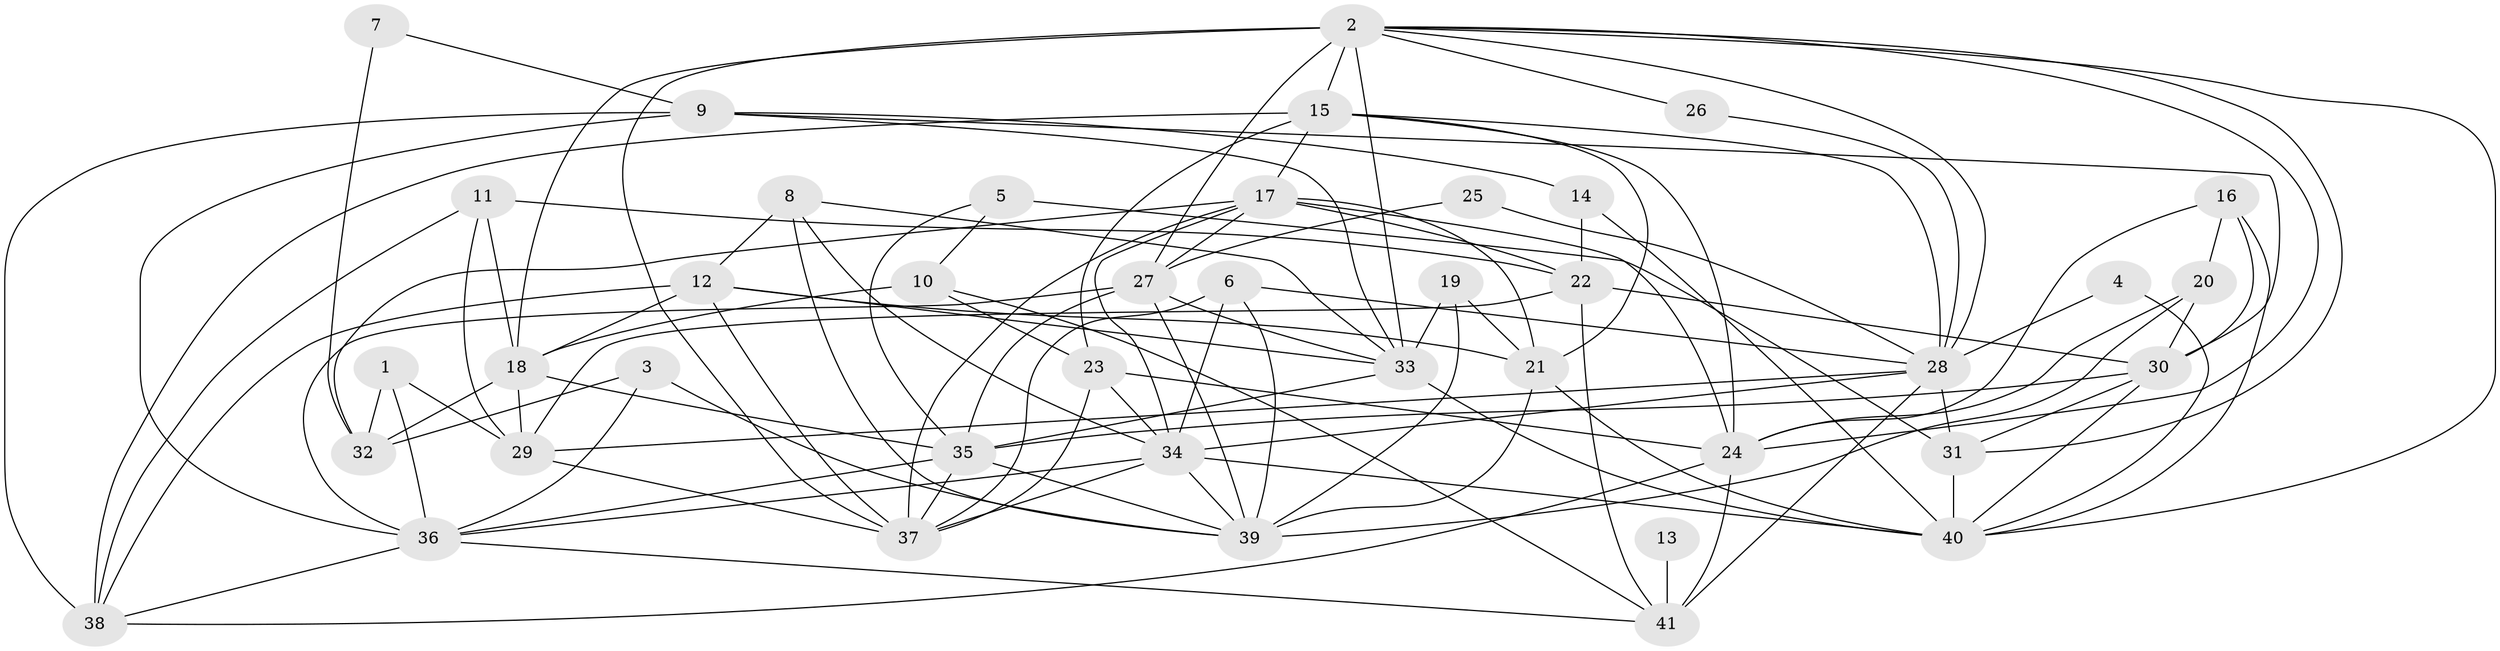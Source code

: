 // original degree distribution, {2: 0.12195121951219512, 5: 0.24390243902439024, 4: 0.23170731707317074, 6: 0.07317073170731707, 3: 0.2926829268292683, 9: 0.012195121951219513, 8: 0.012195121951219513, 7: 0.012195121951219513}
// Generated by graph-tools (version 1.1) at 2025/26/03/09/25 03:26:21]
// undirected, 41 vertices, 114 edges
graph export_dot {
graph [start="1"]
  node [color=gray90,style=filled];
  1;
  2;
  3;
  4;
  5;
  6;
  7;
  8;
  9;
  10;
  11;
  12;
  13;
  14;
  15;
  16;
  17;
  18;
  19;
  20;
  21;
  22;
  23;
  24;
  25;
  26;
  27;
  28;
  29;
  30;
  31;
  32;
  33;
  34;
  35;
  36;
  37;
  38;
  39;
  40;
  41;
  1 -- 29 [weight=1.0];
  1 -- 32 [weight=1.0];
  1 -- 36 [weight=1.0];
  2 -- 15 [weight=1.0];
  2 -- 18 [weight=2.0];
  2 -- 24 [weight=1.0];
  2 -- 26 [weight=1.0];
  2 -- 27 [weight=2.0];
  2 -- 28 [weight=1.0];
  2 -- 31 [weight=1.0];
  2 -- 33 [weight=1.0];
  2 -- 37 [weight=1.0];
  2 -- 40 [weight=1.0];
  3 -- 32 [weight=1.0];
  3 -- 36 [weight=1.0];
  3 -- 39 [weight=1.0];
  4 -- 28 [weight=1.0];
  4 -- 40 [weight=1.0];
  5 -- 10 [weight=1.0];
  5 -- 31 [weight=2.0];
  5 -- 35 [weight=1.0];
  6 -- 28 [weight=1.0];
  6 -- 34 [weight=2.0];
  6 -- 37 [weight=1.0];
  6 -- 39 [weight=1.0];
  7 -- 9 [weight=1.0];
  7 -- 32 [weight=1.0];
  8 -- 12 [weight=1.0];
  8 -- 33 [weight=1.0];
  8 -- 34 [weight=1.0];
  8 -- 39 [weight=1.0];
  9 -- 14 [weight=1.0];
  9 -- 30 [weight=1.0];
  9 -- 33 [weight=1.0];
  9 -- 36 [weight=2.0];
  9 -- 38 [weight=2.0];
  10 -- 18 [weight=1.0];
  10 -- 23 [weight=1.0];
  10 -- 41 [weight=1.0];
  11 -- 18 [weight=1.0];
  11 -- 22 [weight=1.0];
  11 -- 29 [weight=1.0];
  11 -- 38 [weight=1.0];
  12 -- 18 [weight=1.0];
  12 -- 21 [weight=1.0];
  12 -- 33 [weight=1.0];
  12 -- 37 [weight=1.0];
  12 -- 38 [weight=1.0];
  13 -- 41 [weight=2.0];
  14 -- 22 [weight=1.0];
  14 -- 40 [weight=1.0];
  15 -- 17 [weight=1.0];
  15 -- 21 [weight=1.0];
  15 -- 23 [weight=1.0];
  15 -- 24 [weight=1.0];
  15 -- 28 [weight=1.0];
  15 -- 38 [weight=1.0];
  16 -- 20 [weight=1.0];
  16 -- 24 [weight=1.0];
  16 -- 30 [weight=1.0];
  16 -- 40 [weight=1.0];
  17 -- 21 [weight=1.0];
  17 -- 22 [weight=1.0];
  17 -- 24 [weight=1.0];
  17 -- 27 [weight=1.0];
  17 -- 32 [weight=1.0];
  17 -- 34 [weight=1.0];
  17 -- 37 [weight=1.0];
  18 -- 29 [weight=1.0];
  18 -- 32 [weight=1.0];
  18 -- 35 [weight=1.0];
  19 -- 21 [weight=1.0];
  19 -- 33 [weight=1.0];
  19 -- 39 [weight=1.0];
  20 -- 24 [weight=1.0];
  20 -- 30 [weight=1.0];
  20 -- 39 [weight=1.0];
  21 -- 39 [weight=1.0];
  21 -- 40 [weight=1.0];
  22 -- 29 [weight=1.0];
  22 -- 30 [weight=1.0];
  22 -- 41 [weight=1.0];
  23 -- 24 [weight=1.0];
  23 -- 34 [weight=1.0];
  23 -- 37 [weight=1.0];
  24 -- 38 [weight=1.0];
  24 -- 41 [weight=1.0];
  25 -- 27 [weight=1.0];
  25 -- 28 [weight=1.0];
  26 -- 28 [weight=1.0];
  27 -- 33 [weight=1.0];
  27 -- 35 [weight=1.0];
  27 -- 36 [weight=1.0];
  27 -- 39 [weight=1.0];
  28 -- 29 [weight=1.0];
  28 -- 31 [weight=1.0];
  28 -- 34 [weight=1.0];
  28 -- 41 [weight=1.0];
  29 -- 37 [weight=1.0];
  30 -- 31 [weight=1.0];
  30 -- 35 [weight=1.0];
  30 -- 40 [weight=1.0];
  31 -- 40 [weight=1.0];
  33 -- 35 [weight=1.0];
  33 -- 40 [weight=1.0];
  34 -- 36 [weight=1.0];
  34 -- 37 [weight=1.0];
  34 -- 39 [weight=1.0];
  34 -- 40 [weight=1.0];
  35 -- 36 [weight=1.0];
  35 -- 37 [weight=1.0];
  35 -- 39 [weight=1.0];
  36 -- 38 [weight=1.0];
  36 -- 41 [weight=1.0];
}
